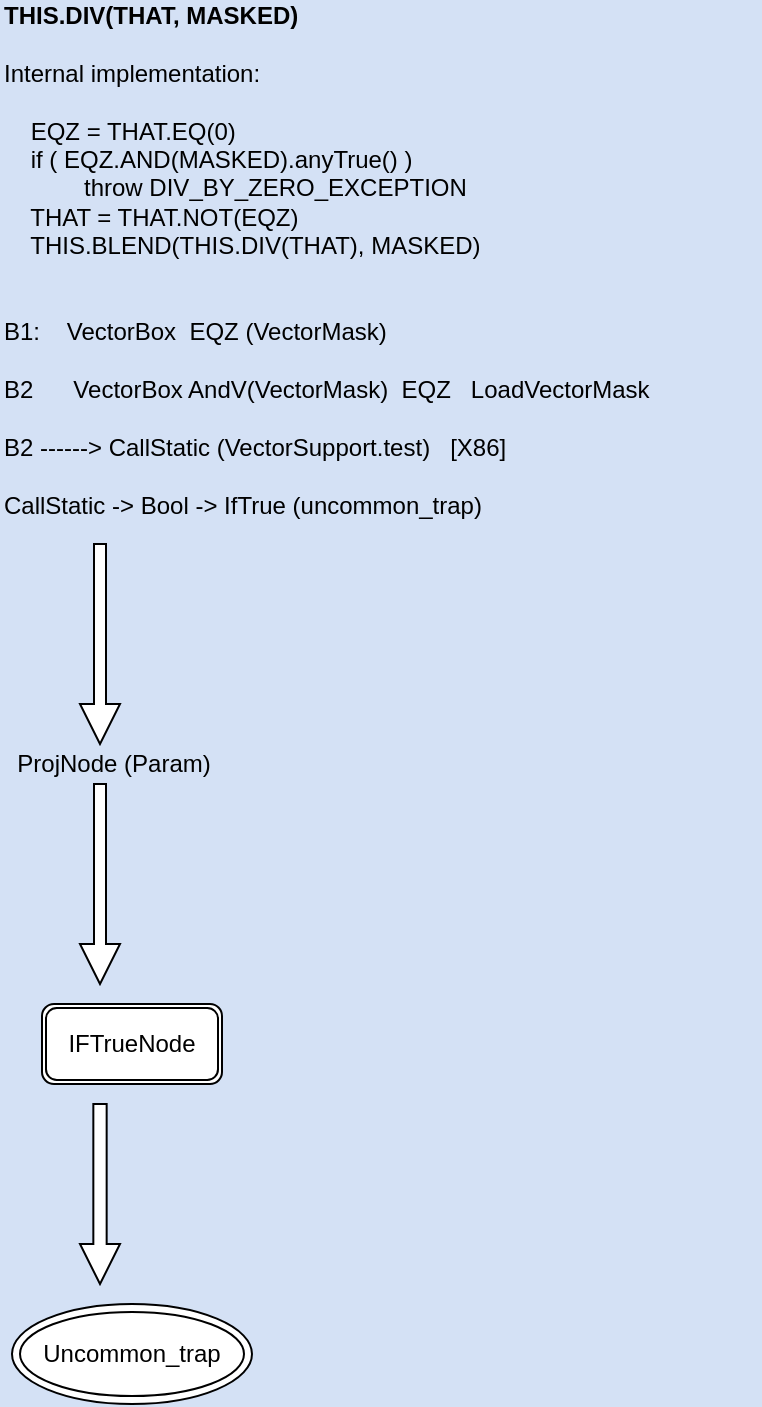 <mxfile version="14.6.13" type="device"><diagram id="8Cfx3uM3MEPbK4LE39d7" name="Page-1"><mxGraphModel dx="2208" dy="882" grid="1" gridSize="10" guides="1" tooltips="1" connect="1" arrows="1" fold="1" page="0" pageScale="1" pageWidth="850" pageHeight="1100" background="#D4E1F5" math="0" shadow="0"><root><mxCell id="0"/><mxCell id="1" parent="0"/><mxCell id="8PUR6wP-mhhTjqcPPqWg-2" value="&lt;b&gt;THIS.DIV(THAT, MASKED)&lt;br&gt;&lt;/b&gt;&lt;br&gt;Internal implementation:&lt;br&gt;&lt;br&gt;&amp;nbsp; &amp;nbsp; EQZ = THAT.EQ(0)&lt;br&gt;&amp;nbsp; &amp;nbsp; if ( EQZ.AND(MASKED).anyTrue() )&lt;br&gt;&amp;nbsp; &amp;nbsp; &amp;nbsp; &amp;nbsp; &amp;nbsp; &amp;nbsp; throw DIV_BY_ZERO_EXCEPTION&lt;br&gt;&amp;nbsp; &amp;nbsp; THAT = THAT.NOT(EQZ)&lt;br&gt;&amp;nbsp; &amp;nbsp; THIS.BLEND(THIS.DIV(THAT), MASKED)&lt;br&gt;&lt;br&gt;&lt;br&gt;B1:&amp;nbsp; &amp;nbsp; VectorBox&amp;nbsp; EQZ (VectorMask)&lt;br&gt;&amp;nbsp; &amp;nbsp; &amp;nbsp;&lt;br&gt;B2&amp;nbsp; &amp;nbsp; &amp;nbsp; VectorBox AndV(VectorMask)&amp;nbsp; EQZ&amp;nbsp; &amp;nbsp;LoadVectorMask&lt;br&gt;&lt;br&gt;B2 ------&amp;gt; CallStatic (VectorSupport.test)&amp;nbsp; &amp;nbsp;[X86]&lt;br&gt;&lt;br&gt;CallStatic -&amp;gt; Bool -&amp;gt; IfTrue (uncommon_trap)&lt;br&gt;&amp;nbsp; &amp;nbsp;&amp;nbsp;&lt;br&gt;&lt;br&gt;&lt;br&gt;&lt;br&gt;&lt;br&gt;&amp;nbsp;&lt;br&gt;&lt;br&gt;&lt;br&gt;&amp;nbsp; ProjNode (Param)&amp;nbsp;&lt;br&gt;&amp;nbsp; &amp;nbsp; &amp;nbsp; &amp;nbsp;&amp;nbsp;&lt;br&gt;&lt;br&gt;&amp;nbsp; &amp;nbsp;&lt;br&gt;&lt;br&gt;&lt;br&gt;&amp;nbsp; &amp;nbsp;&amp;nbsp;" style="text;html=1;strokeColor=none;fillColor=none;align=left;verticalAlign=middle;whiteSpace=wrap;rounded=0;" parent="1" vertex="1"><mxGeometry x="-850" y="11" width="380" height="150" as="geometry"/></mxCell><mxCell id="8PUR6wP-mhhTjqcPPqWg-4" value="" style="shape=singleArrow;direction=south;whiteSpace=wrap;html=1;" parent="1" vertex="1"><mxGeometry x="-810" y="120" width="20" height="100" as="geometry"/></mxCell><mxCell id="8PUR6wP-mhhTjqcPPqWg-5" value="" style="shape=singleArrow;direction=south;whiteSpace=wrap;html=1;" parent="1" vertex="1"><mxGeometry x="-810" y="240" width="20" height="100" as="geometry"/></mxCell><mxCell id="8PUR6wP-mhhTjqcPPqWg-6" value="IFTrueNode" style="shape=ext;double=1;rounded=1;whiteSpace=wrap;html=1;" parent="1" vertex="1"><mxGeometry x="-829" y="350" width="90" height="40" as="geometry"/></mxCell><mxCell id="8PUR6wP-mhhTjqcPPqWg-7" value="" style="shape=singleArrow;direction=south;whiteSpace=wrap;html=1;arrowWidth=0.333;arrowSize=0.222;" parent="1" vertex="1"><mxGeometry x="-810" y="400" width="20" height="90" as="geometry"/></mxCell><mxCell id="8PUR6wP-mhhTjqcPPqWg-9" value="Uncommon_trap" style="ellipse;shape=doubleEllipse;whiteSpace=wrap;html=1;" parent="1" vertex="1"><mxGeometry x="-844" y="500" width="120" height="50" as="geometry"/></mxCell></root></mxGraphModel></diagram></mxfile>
